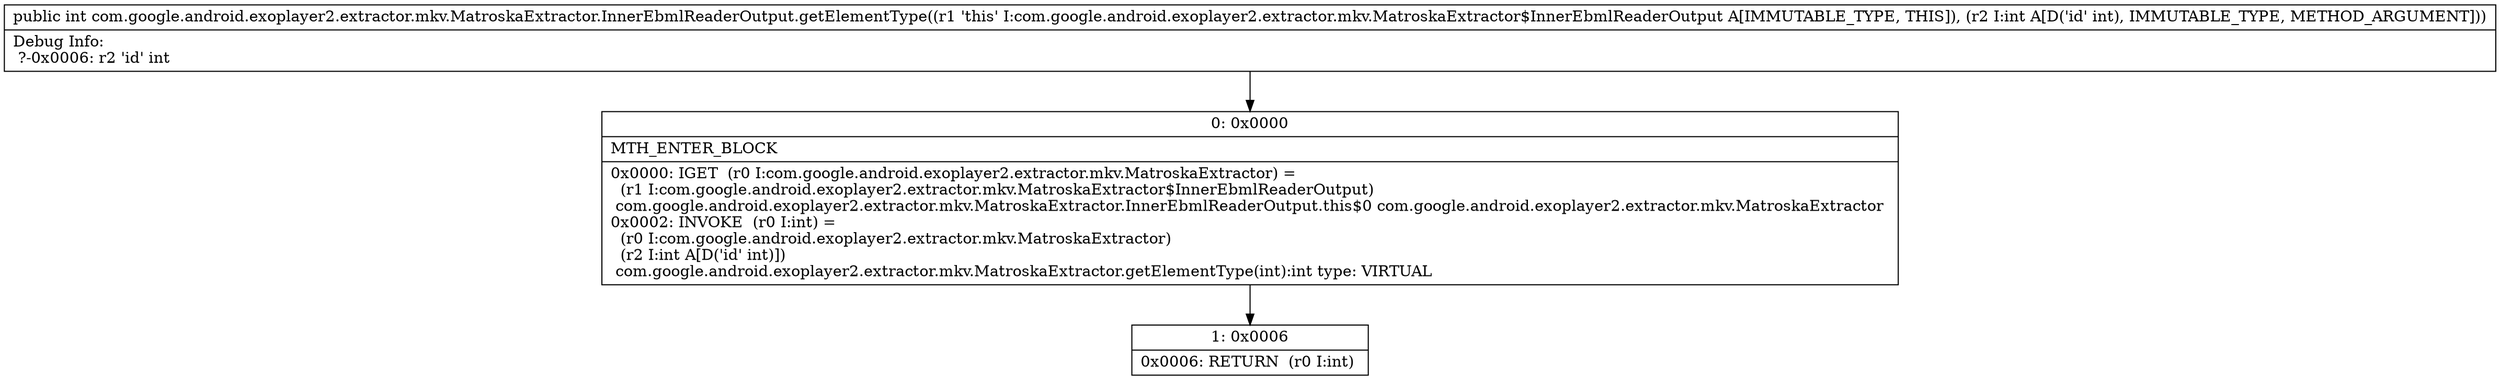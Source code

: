 digraph "CFG forcom.google.android.exoplayer2.extractor.mkv.MatroskaExtractor.InnerEbmlReaderOutput.getElementType(I)I" {
Node_0 [shape=record,label="{0\:\ 0x0000|MTH_ENTER_BLOCK\l|0x0000: IGET  (r0 I:com.google.android.exoplayer2.extractor.mkv.MatroskaExtractor) = \l  (r1 I:com.google.android.exoplayer2.extractor.mkv.MatroskaExtractor$InnerEbmlReaderOutput)\l com.google.android.exoplayer2.extractor.mkv.MatroskaExtractor.InnerEbmlReaderOutput.this$0 com.google.android.exoplayer2.extractor.mkv.MatroskaExtractor \l0x0002: INVOKE  (r0 I:int) = \l  (r0 I:com.google.android.exoplayer2.extractor.mkv.MatroskaExtractor)\l  (r2 I:int A[D('id' int)])\l com.google.android.exoplayer2.extractor.mkv.MatroskaExtractor.getElementType(int):int type: VIRTUAL \l}"];
Node_1 [shape=record,label="{1\:\ 0x0006|0x0006: RETURN  (r0 I:int) \l}"];
MethodNode[shape=record,label="{public int com.google.android.exoplayer2.extractor.mkv.MatroskaExtractor.InnerEbmlReaderOutput.getElementType((r1 'this' I:com.google.android.exoplayer2.extractor.mkv.MatroskaExtractor$InnerEbmlReaderOutput A[IMMUTABLE_TYPE, THIS]), (r2 I:int A[D('id' int), IMMUTABLE_TYPE, METHOD_ARGUMENT]))  | Debug Info:\l  ?\-0x0006: r2 'id' int\l}"];
MethodNode -> Node_0;
Node_0 -> Node_1;
}

